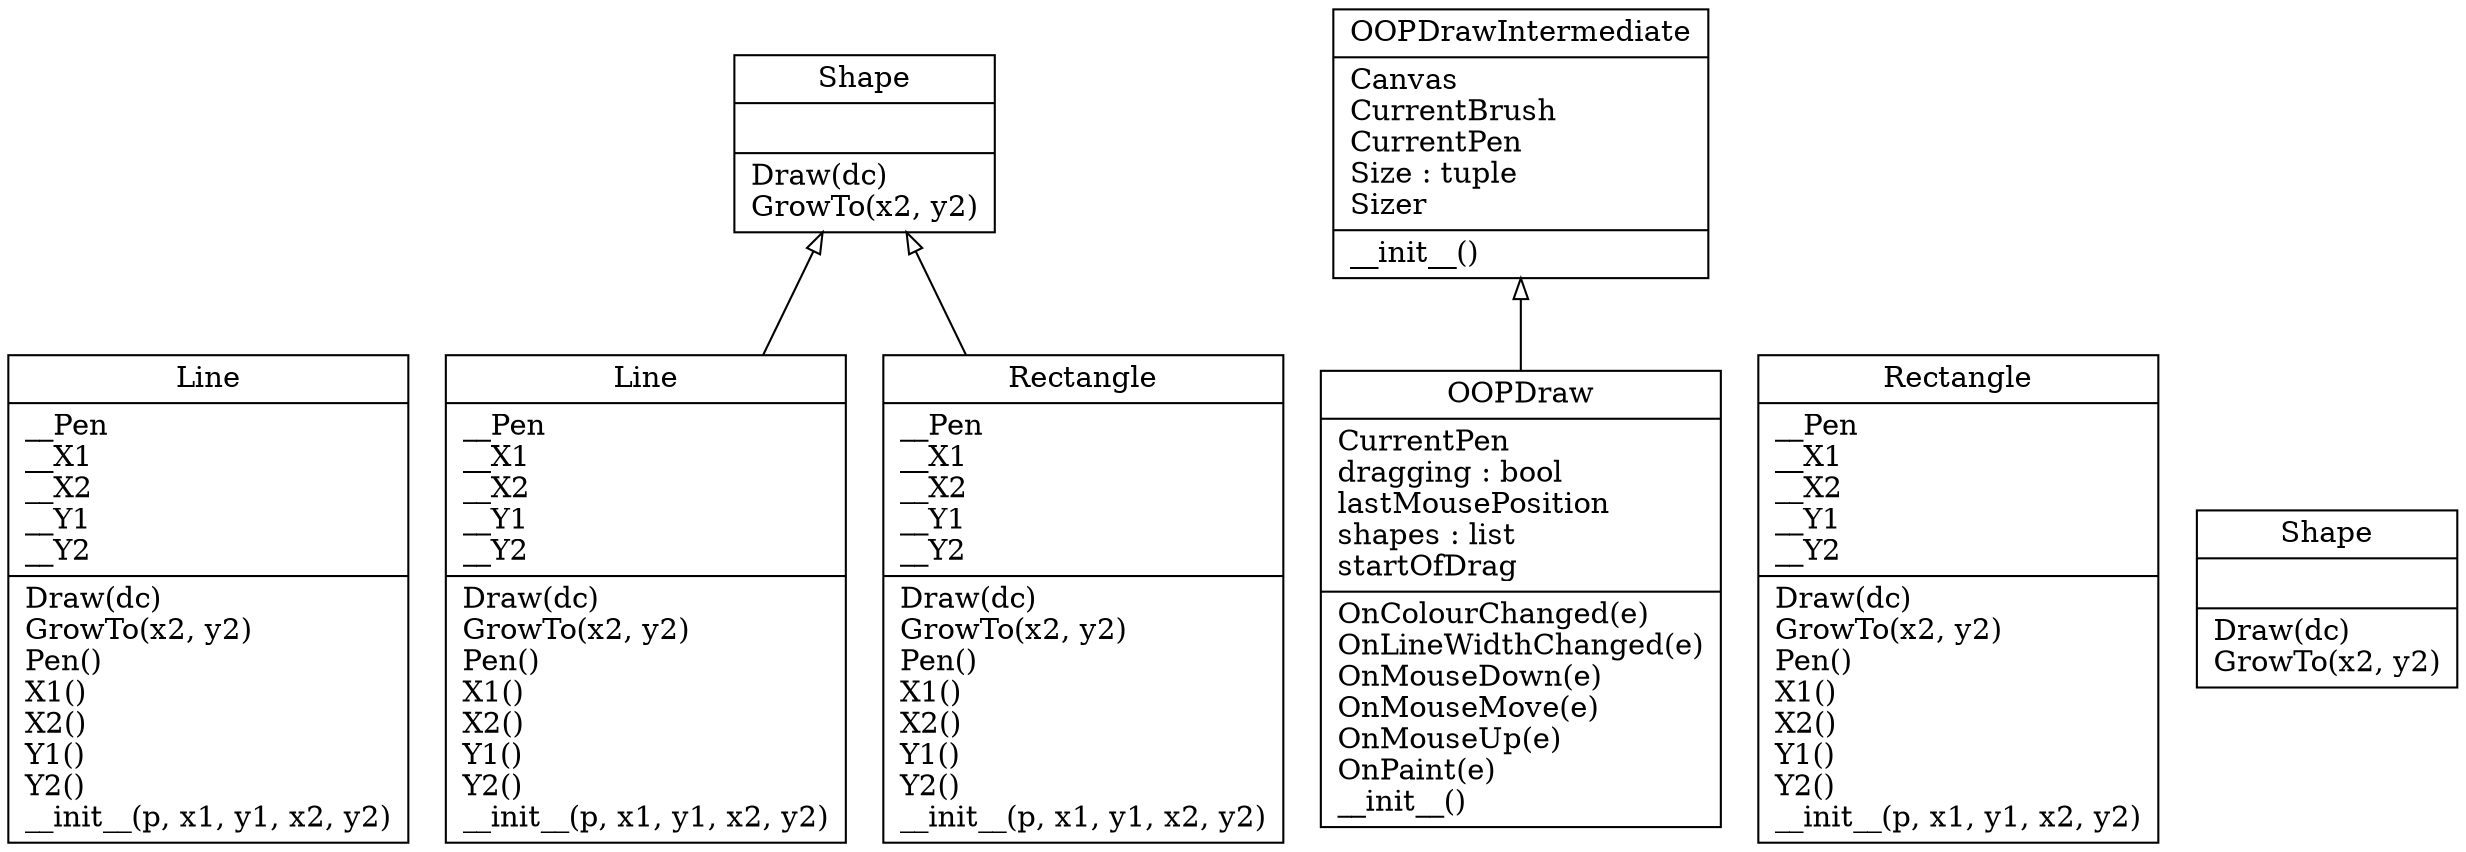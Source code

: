 digraph "classes" {
charset="utf-8"
rankdir=BT
"0" [label="{Line|__Pen\l__X1\l__X2\l__Y1\l__Y2\l|Draw(dc)\lGrowTo(x2, y2)\lPen()\lX1()\lX2()\lY1()\lY2()\l__init__(p, x1, y1, x2, y2)\l}", shape="record"];
"1" [label="{Line|__Pen\l__X1\l__X2\l__Y1\l__Y2\l|Draw(dc)\lGrowTo(x2, y2)\lPen()\lX1()\lX2()\lY1()\lY2()\l__init__(p, x1, y1, x2, y2)\l}", shape="record"];
"2" [label="{OOPDraw|CurrentPen\ldragging : bool\llastMousePosition\lshapes : list\lstartOfDrag\l|OnColourChanged(e)\lOnLineWidthChanged(e)\lOnMouseDown(e)\lOnMouseMove(e)\lOnMouseUp(e)\lOnPaint(e)\l__init__()\l}", shape="record"];
"3" [label="{OOPDrawIntermediate|Canvas\lCurrentBrush\lCurrentPen\lSize : tuple\lSizer\l|__init__()\l}", shape="record"];
"4" [label="{Rectangle|__Pen\l__X1\l__X2\l__Y1\l__Y2\l|Draw(dc)\lGrowTo(x2, y2)\lPen()\lX1()\lX2()\lY1()\lY2()\l__init__(p, x1, y1, x2, y2)\l}", shape="record"];
"5" [label="{Rectangle|__Pen\l__X1\l__X2\l__Y1\l__Y2\l|Draw(dc)\lGrowTo(x2, y2)\lPen()\lX1()\lX2()\lY1()\lY2()\l__init__(p, x1, y1, x2, y2)\l}", shape="record"];
"6" [label="{Shape|\l|Draw(dc)\lGrowTo(x2, y2)\l}", shape="record"];
"7" [label="{Shape|\l|Draw(dc)\lGrowTo(x2, y2)\l}", shape="record"];
"1" -> "7" [arrowhead="empty", arrowtail="none"];
"2" -> "3" [arrowhead="empty", arrowtail="none"];
"5" -> "7" [arrowhead="empty", arrowtail="none"];
}
